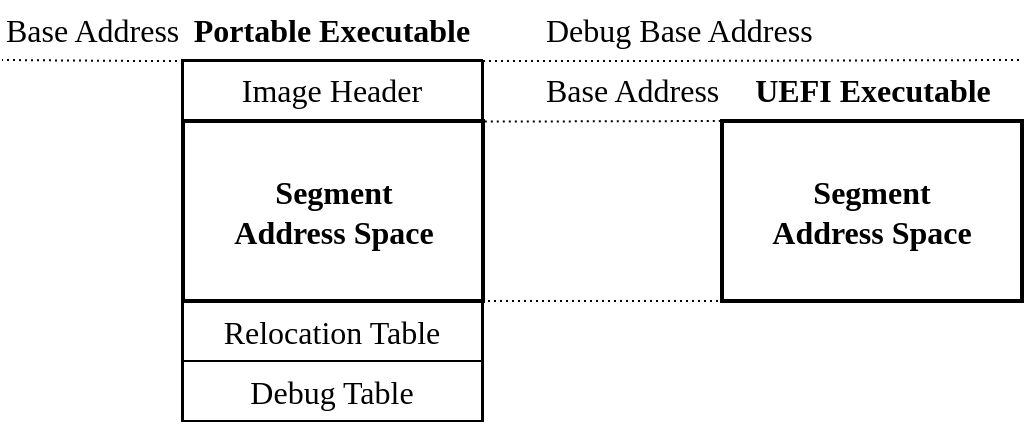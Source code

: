 <mxfile version="21.6.2" type="device">
  <diagram name="Page-1" id="uWZMSYNvKJyEM4s4DxM_">
    <mxGraphModel dx="188" dy="1046" grid="1" gridSize="10" guides="1" tooltips="1" connect="1" arrows="1" fold="1" page="0" pageScale="1" pageWidth="850" pageHeight="1100" math="0" shadow="0">
      <root>
        <mxCell id="0" />
        <mxCell id="1" parent="0" />
        <mxCell id="GQs-MT7O2Z4KmrCJH8MW-2" style="edgeStyle=orthogonalEdgeStyle;rounded=0;orthogonalLoop=1;jettySize=auto;html=1;exitX=1;exitY=0;exitDx=0;exitDy=0;entryX=0;entryY=1;entryDx=0;entryDy=0;dashed=1;dashPattern=1 2;endArrow=none;endFill=0;" parent="1" source="GQs-MT7O2Z4KmrCJH8MW-3" target="GQs-MT7O2Z4KmrCJH8MW-11" edge="1">
          <mxGeometry relative="1" as="geometry">
            <Array as="points">
              <mxPoint x="710" y="510" />
            </Array>
          </mxGeometry>
        </mxCell>
        <mxCell id="GQs-MT7O2Z4KmrCJH8MW-3" value="&lt;font style=&quot;font-size: 16px;&quot; face=&quot;LMRoman10-Regular&quot;&gt;Relocation Table&lt;br&gt;&lt;/font&gt;" style="rounded=0;whiteSpace=wrap;html=1;" parent="1" vertex="1">
          <mxGeometry x="520" y="510.5" width="150" height="30" as="geometry" />
        </mxCell>
        <mxCell id="GQs-MT7O2Z4KmrCJH8MW-4" value="&lt;font style=&quot;font-size: 16px;&quot; face=&quot;LMRoman10-Regular&quot;&gt;Debug Table&lt;br&gt;&lt;/font&gt;" style="rounded=0;whiteSpace=wrap;html=1;" parent="1" vertex="1">
          <mxGeometry x="520" y="540.5" width="150" height="30" as="geometry" />
        </mxCell>
        <mxCell id="GQs-MT7O2Z4KmrCJH8MW-5" style="edgeStyle=orthogonalEdgeStyle;rounded=0;orthogonalLoop=1;jettySize=auto;html=1;exitX=0.986;exitY=0.168;exitDx=0;exitDy=0;entryX=0;entryY=0;entryDx=0;entryDy=0;dashed=1;dashPattern=1 2;endArrow=none;endFill=0;exitPerimeter=0;" parent="1" source="GQs-MT7O2Z4KmrCJH8MW-9" target="GQs-MT7O2Z4KmrCJH8MW-11" edge="1">
          <mxGeometry relative="1" as="geometry">
            <Array as="points">
              <mxPoint x="710" y="421" />
              <mxPoint x="800" y="421" />
            </Array>
          </mxGeometry>
        </mxCell>
        <mxCell id="GQs-MT7O2Z4KmrCJH8MW-6" value="&lt;font style=&quot;font-size: 16px;&quot; face=&quot;LMRoman10-Regular&quot;&gt;Image Header&lt;/font&gt;" style="rounded=0;whiteSpace=wrap;html=1;strokeWidth=1;" parent="1" vertex="1">
          <mxGeometry x="520" y="390" width="150" height="30" as="geometry" />
        </mxCell>
        <mxCell id="GQs-MT7O2Z4KmrCJH8MW-7" style="edgeStyle=orthogonalEdgeStyle;rounded=0;orthogonalLoop=1;jettySize=auto;html=1;exitX=0;exitY=0;exitDx=0;exitDy=0;entryX=0;entryY=1;entryDx=0;entryDy=0;dashed=1;dashPattern=1 2;endArrow=none;endFill=0;" parent="1" source="GQs-MT7O2Z4KmrCJH8MW-9" target="GQs-MT7O2Z4KmrCJH8MW-14" edge="1">
          <mxGeometry relative="1" as="geometry">
            <Array as="points">
              <mxPoint x="500" y="390" />
              <mxPoint x="430" y="390" />
            </Array>
          </mxGeometry>
        </mxCell>
        <mxCell id="GQs-MT7O2Z4KmrCJH8MW-8" style="edgeStyle=orthogonalEdgeStyle;rounded=0;orthogonalLoop=1;jettySize=auto;html=1;exitX=1;exitY=0;exitDx=0;exitDy=0;dashed=1;dashPattern=1 2;endArrow=none;endFill=0;entryX=1;entryY=0;entryDx=0;entryDy=0;" parent="1" source="GQs-MT7O2Z4KmrCJH8MW-9" target="GQs-MT7O2Z4KmrCJH8MW-13" edge="1">
          <mxGeometry relative="1" as="geometry">
            <mxPoint x="960" y="390.621" as="targetPoint" />
            <Array as="points">
              <mxPoint x="750" y="391" />
              <mxPoint x="750" y="390" />
            </Array>
          </mxGeometry>
        </mxCell>
        <mxCell id="GQs-MT7O2Z4KmrCJH8MW-11" value="&lt;font style=&quot;font-size: 16px;&quot; face=&quot;LMRoman10-Regular&quot;&gt;&lt;b&gt;Segment&lt;br&gt;Address Space&lt;/b&gt;&lt;/font&gt;" style="rounded=0;whiteSpace=wrap;html=1;strokeWidth=2;" parent="1" vertex="1">
          <mxGeometry x="790" y="420.5" width="150" height="90" as="geometry" />
        </mxCell>
        <mxCell id="GQs-MT7O2Z4KmrCJH8MW-12" value="&lt;b&gt;Portable Executable&lt;/b&gt;" style="text;html=1;strokeColor=none;fillColor=none;align=center;verticalAlign=middle;whiteSpace=wrap;rounded=0;fontFamily=LMRoman10-Regular;fontSize=16;fontColor=default;" parent="1" vertex="1">
          <mxGeometry x="520" y="360" width="150" height="30" as="geometry" />
        </mxCell>
        <mxCell id="GQs-MT7O2Z4KmrCJH8MW-13" value="&lt;b&gt;UEFI Executable&lt;/b&gt;" style="text;html=1;strokeColor=none;fillColor=none;align=center;verticalAlign=middle;whiteSpace=wrap;rounded=0;fontFamily=LMRoman10-Regular;fontSize=16;fontColor=default;" parent="1" vertex="1">
          <mxGeometry x="790" y="390" width="150.5" height="30" as="geometry" />
        </mxCell>
        <mxCell id="GQs-MT7O2Z4KmrCJH8MW-14" value="&lt;font size=&quot;3&quot; face=&quot;LMMonoLt10-Regular&quot;&gt;Base Address&lt;/font&gt;" style="text;html=1;strokeColor=none;fillColor=none;align=left;verticalAlign=middle;whiteSpace=wrap;rounded=0;strokeWidth=2;fontStyle=0" parent="1" vertex="1">
          <mxGeometry x="430" y="360" width="90" height="30" as="geometry" />
        </mxCell>
        <mxCell id="GQs-MT7O2Z4KmrCJH8MW-15" value="&lt;font size=&quot;3&quot; face=&quot;LMMonoLt10-Regular&quot;&gt;Base Address&lt;/font&gt;" style="text;html=1;strokeColor=none;fillColor=none;align=left;verticalAlign=middle;whiteSpace=wrap;rounded=0;strokeWidth=2;fontStyle=0" parent="1" vertex="1">
          <mxGeometry x="700" y="390" width="90" height="30" as="geometry" />
        </mxCell>
        <mxCell id="GQs-MT7O2Z4KmrCJH8MW-16" value="&lt;font size=&quot;3&quot; face=&quot;LMMonoLt10-Regular&quot;&gt;Debug Base Address&lt;/font&gt;" style="text;html=1;strokeColor=none;fillColor=none;align=left;verticalAlign=middle;whiteSpace=wrap;rounded=0;strokeWidth=2;fontStyle=0" parent="1" vertex="1">
          <mxGeometry x="700" y="360" width="140" height="30.5" as="geometry" />
        </mxCell>
        <mxCell id="GQs-MT7O2Z4KmrCJH8MW-1" value="&lt;font style=&quot;font-size: 16px;&quot; face=&quot;LMRoman10-Regular&quot;&gt;&lt;b&gt;Segment&lt;br&gt;Address Space&lt;/b&gt;&lt;/font&gt;" style="rounded=0;whiteSpace=wrap;html=1;strokeWidth=2;" parent="1" vertex="1">
          <mxGeometry x="520.5" y="420.5" width="150" height="90" as="geometry" />
        </mxCell>
        <mxCell id="GQs-MT7O2Z4KmrCJH8MW-9" value="" style="rounded=0;whiteSpace=wrap;html=1;strokeWidth=1;fontFamily=LMRoman10-Regular;fontSize=16;fillColor=none;" parent="1" vertex="1">
          <mxGeometry x="520.5" y="390.5" width="150" height="180" as="geometry" />
        </mxCell>
      </root>
    </mxGraphModel>
  </diagram>
</mxfile>
